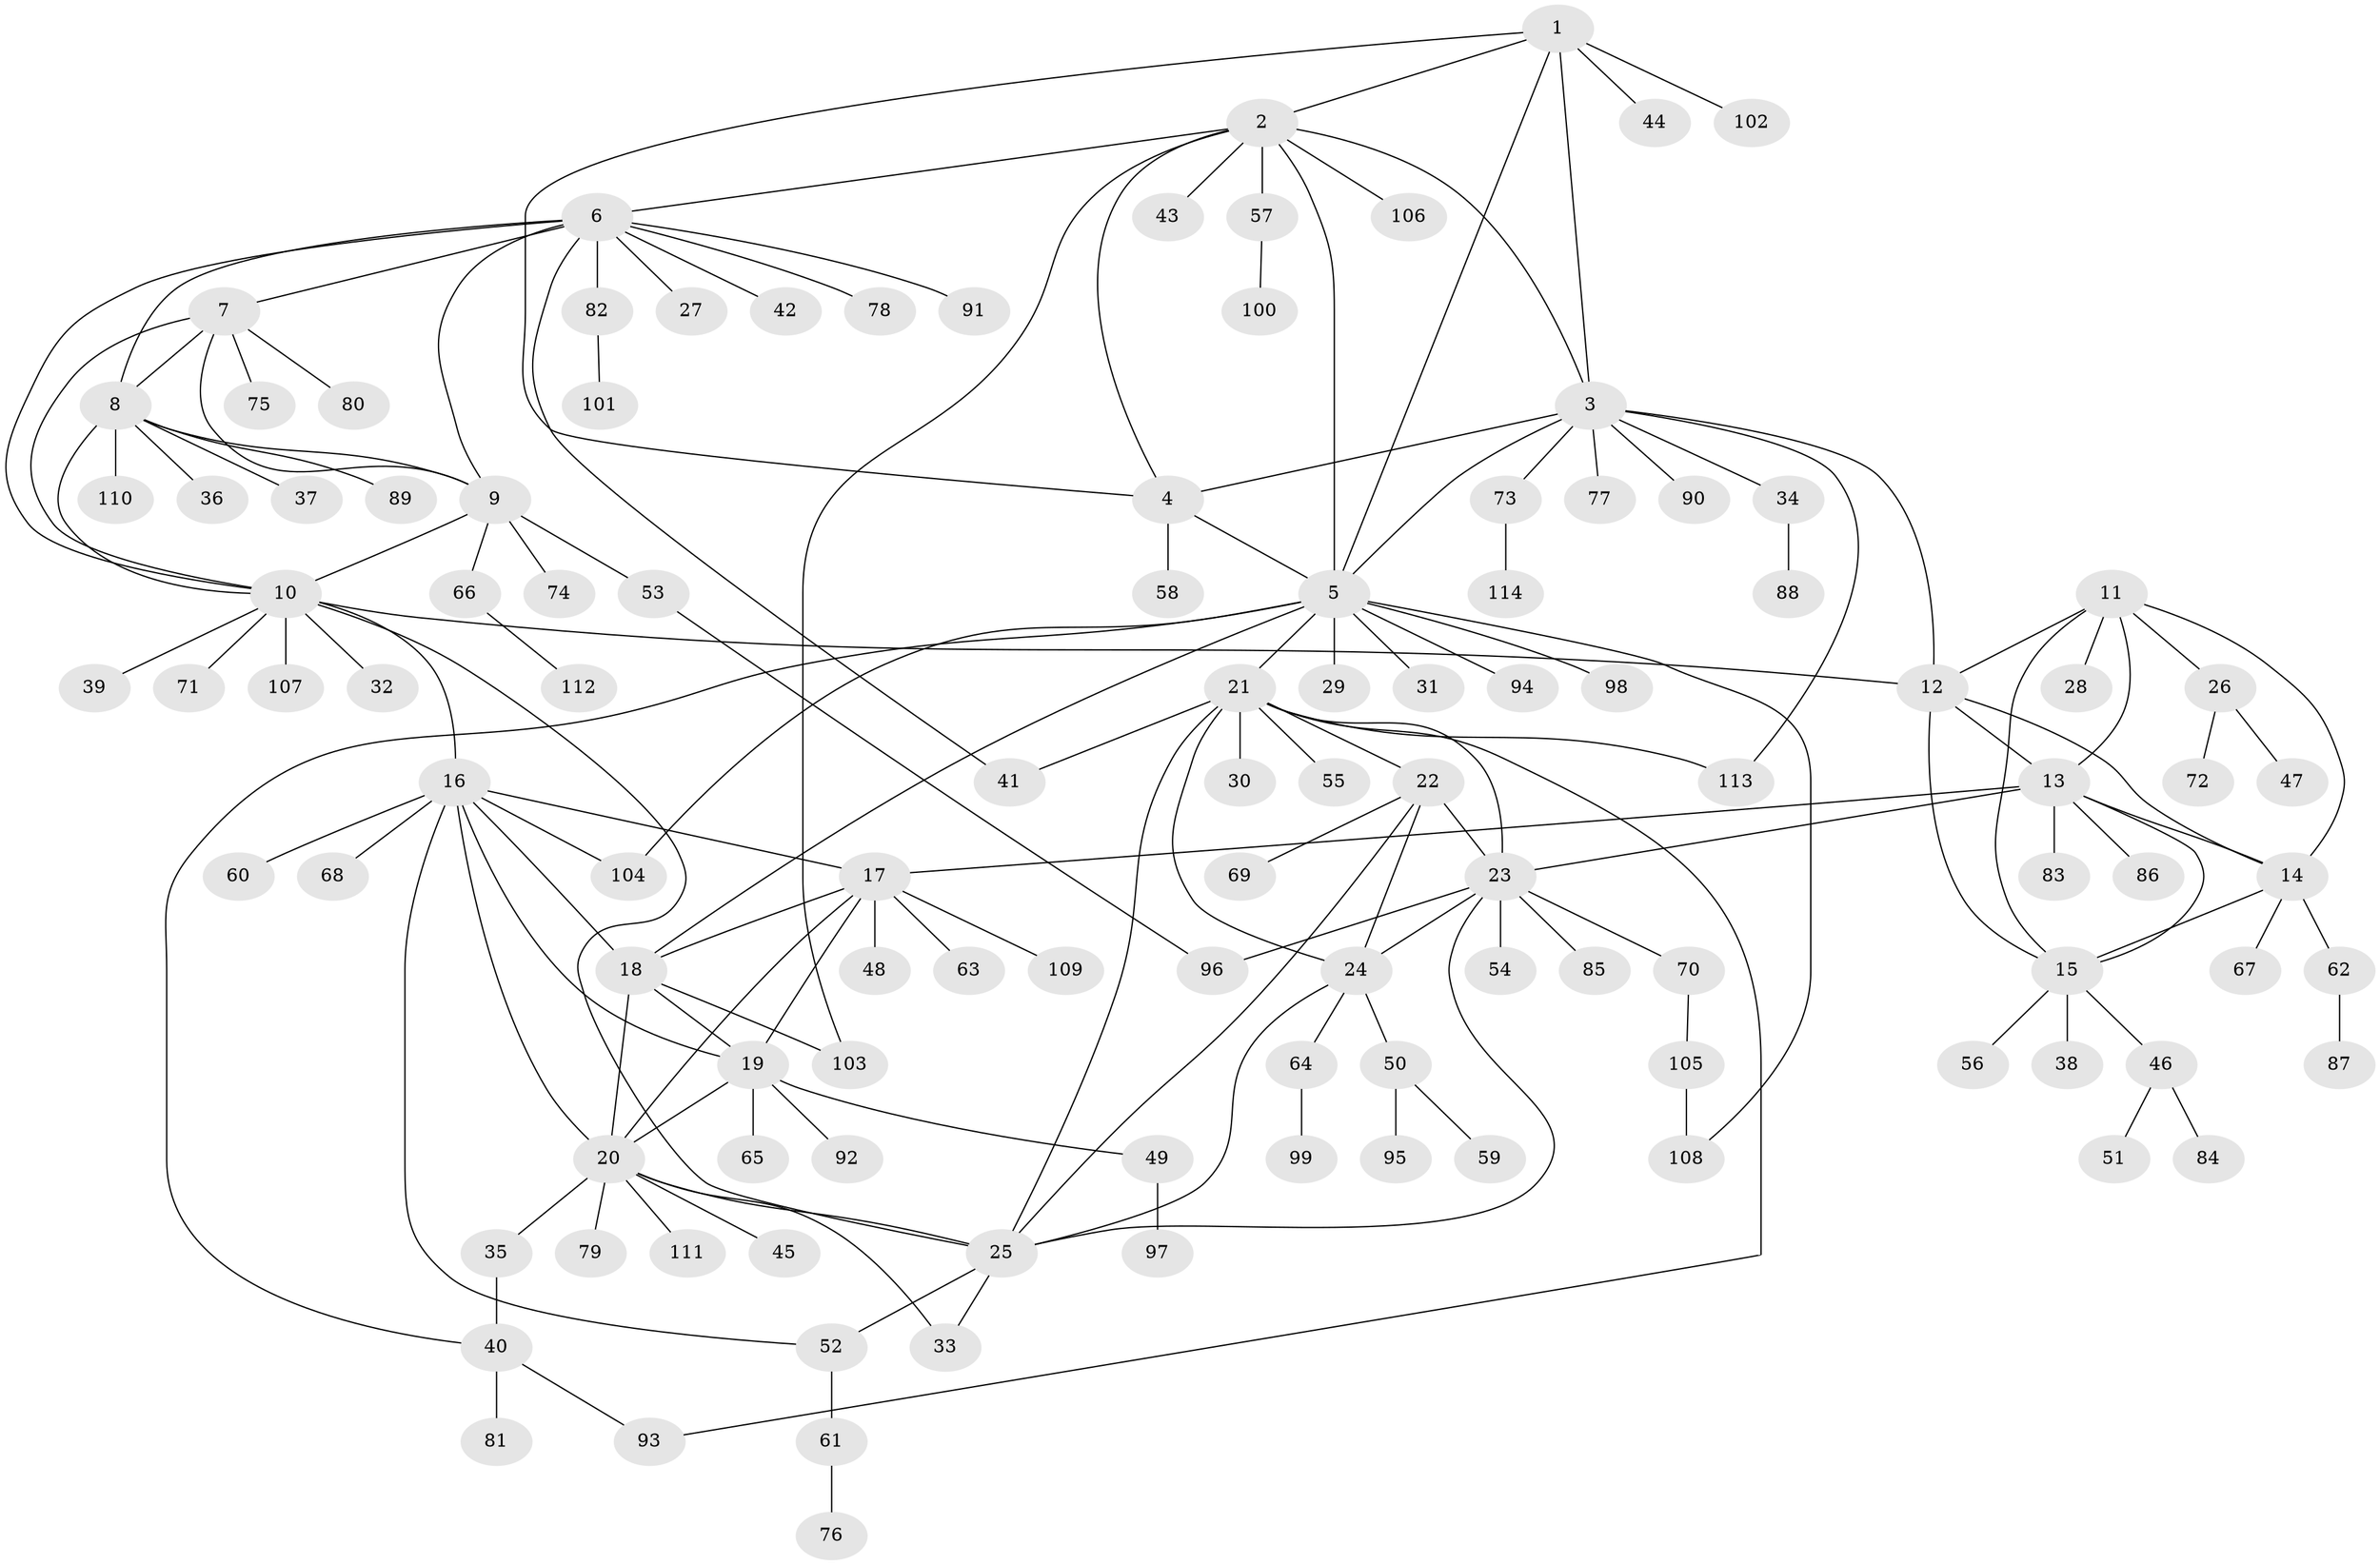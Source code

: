 // coarse degree distribution, {5: 0.04938271604938271, 8: 0.037037037037037035, 10: 0.037037037037037035, 4: 0.04938271604938271, 12: 0.012345679012345678, 11: 0.012345679012345678, 7: 0.037037037037037035, 6: 0.024691358024691357, 13: 0.012345679012345678, 9: 0.012345679012345678, 2: 0.12345679012345678, 1: 0.5802469135802469, 3: 0.012345679012345678}
// Generated by graph-tools (version 1.1) at 2025/52/02/27/25 19:52:21]
// undirected, 114 vertices, 159 edges
graph export_dot {
graph [start="1"]
  node [color=gray90,style=filled];
  1;
  2;
  3;
  4;
  5;
  6;
  7;
  8;
  9;
  10;
  11;
  12;
  13;
  14;
  15;
  16;
  17;
  18;
  19;
  20;
  21;
  22;
  23;
  24;
  25;
  26;
  27;
  28;
  29;
  30;
  31;
  32;
  33;
  34;
  35;
  36;
  37;
  38;
  39;
  40;
  41;
  42;
  43;
  44;
  45;
  46;
  47;
  48;
  49;
  50;
  51;
  52;
  53;
  54;
  55;
  56;
  57;
  58;
  59;
  60;
  61;
  62;
  63;
  64;
  65;
  66;
  67;
  68;
  69;
  70;
  71;
  72;
  73;
  74;
  75;
  76;
  77;
  78;
  79;
  80;
  81;
  82;
  83;
  84;
  85;
  86;
  87;
  88;
  89;
  90;
  91;
  92;
  93;
  94;
  95;
  96;
  97;
  98;
  99;
  100;
  101;
  102;
  103;
  104;
  105;
  106;
  107;
  108;
  109;
  110;
  111;
  112;
  113;
  114;
  1 -- 2;
  1 -- 3;
  1 -- 4;
  1 -- 5;
  1 -- 44;
  1 -- 102;
  2 -- 3;
  2 -- 4;
  2 -- 5;
  2 -- 6;
  2 -- 43;
  2 -- 57;
  2 -- 103;
  2 -- 106;
  3 -- 4;
  3 -- 5;
  3 -- 12;
  3 -- 34;
  3 -- 73;
  3 -- 77;
  3 -- 90;
  3 -- 113;
  4 -- 5;
  4 -- 58;
  5 -- 18;
  5 -- 21;
  5 -- 29;
  5 -- 31;
  5 -- 40;
  5 -- 94;
  5 -- 98;
  5 -- 104;
  5 -- 108;
  6 -- 7;
  6 -- 8;
  6 -- 9;
  6 -- 10;
  6 -- 27;
  6 -- 41;
  6 -- 42;
  6 -- 78;
  6 -- 82;
  6 -- 91;
  7 -- 8;
  7 -- 9;
  7 -- 10;
  7 -- 75;
  7 -- 80;
  8 -- 9;
  8 -- 10;
  8 -- 36;
  8 -- 37;
  8 -- 89;
  8 -- 110;
  9 -- 10;
  9 -- 53;
  9 -- 66;
  9 -- 74;
  10 -- 12;
  10 -- 16;
  10 -- 25;
  10 -- 32;
  10 -- 39;
  10 -- 71;
  10 -- 107;
  11 -- 12;
  11 -- 13;
  11 -- 14;
  11 -- 15;
  11 -- 26;
  11 -- 28;
  12 -- 13;
  12 -- 14;
  12 -- 15;
  13 -- 14;
  13 -- 15;
  13 -- 17;
  13 -- 23;
  13 -- 83;
  13 -- 86;
  14 -- 15;
  14 -- 62;
  14 -- 67;
  15 -- 38;
  15 -- 46;
  15 -- 56;
  16 -- 17;
  16 -- 18;
  16 -- 19;
  16 -- 20;
  16 -- 52;
  16 -- 60;
  16 -- 68;
  16 -- 104;
  17 -- 18;
  17 -- 19;
  17 -- 20;
  17 -- 48;
  17 -- 63;
  17 -- 109;
  18 -- 19;
  18 -- 20;
  18 -- 103;
  19 -- 20;
  19 -- 49;
  19 -- 65;
  19 -- 92;
  20 -- 25;
  20 -- 33;
  20 -- 35;
  20 -- 45;
  20 -- 79;
  20 -- 111;
  21 -- 22;
  21 -- 23;
  21 -- 24;
  21 -- 25;
  21 -- 30;
  21 -- 41;
  21 -- 55;
  21 -- 93;
  21 -- 113;
  22 -- 23;
  22 -- 24;
  22 -- 25;
  22 -- 69;
  23 -- 24;
  23 -- 25;
  23 -- 54;
  23 -- 70;
  23 -- 85;
  23 -- 96;
  24 -- 25;
  24 -- 50;
  24 -- 64;
  25 -- 33;
  25 -- 52;
  26 -- 47;
  26 -- 72;
  34 -- 88;
  35 -- 40;
  40 -- 81;
  40 -- 93;
  46 -- 51;
  46 -- 84;
  49 -- 97;
  50 -- 59;
  50 -- 95;
  52 -- 61;
  53 -- 96;
  57 -- 100;
  61 -- 76;
  62 -- 87;
  64 -- 99;
  66 -- 112;
  70 -- 105;
  73 -- 114;
  82 -- 101;
  105 -- 108;
}
